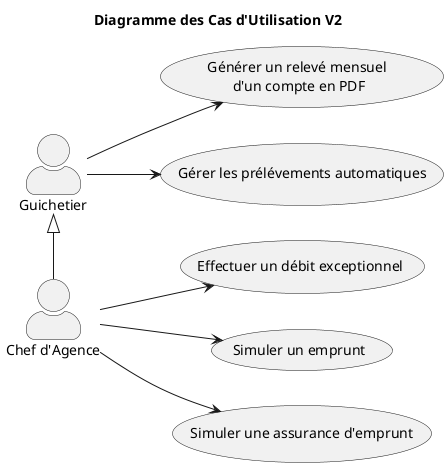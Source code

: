 @startuml UCv2
title Diagramme des Cas d'Utilisation V2
skinparam actorStyle awesome
left to right direction

"Chef d'Agence" as Admin

Guichetier --> (Générer un relevé mensuel \nd'un compte en PDF)
Guichetier --> (Gérer les prélévements automatiques)
Admin --> (Effectuer un débit exceptionnel)
Admin --> (Simuler un emprunt)
Admin --> (Simuler une assurance d'emprunt)
Guichetier <|-right- Admin

@enduml